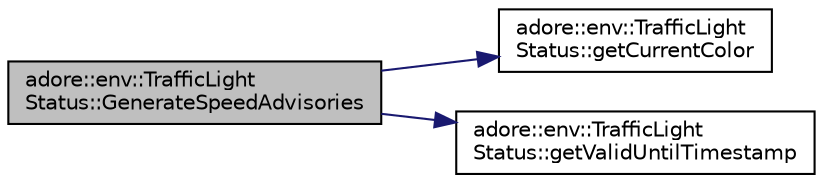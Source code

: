 digraph "adore::env::TrafficLightStatus::GenerateSpeedAdvisories"
{
 // LATEX_PDF_SIZE
  edge [fontname="Helvetica",fontsize="10",labelfontname="Helvetica",labelfontsize="10"];
  node [fontname="Helvetica",fontsize="10",shape=record];
  rankdir="LR";
  Node1 [label="adore::env::TrafficLight\lStatus::GenerateSpeedAdvisories",height=0.2,width=0.4,color="black", fillcolor="grey75", style="filled", fontcolor="black",tooltip=" "];
  Node1 -> Node2 [color="midnightblue",fontsize="10",style="solid",fontname="Helvetica"];
  Node2 [label="adore::env::TrafficLight\lStatus::getCurrentColor",height=0.2,width=0.4,color="black", fillcolor="white", style="filled",URL="$classadore_1_1env_1_1TrafficLightStatus.html#a3074724788ee7191bd58a862ea00e3c7",tooltip=" "];
  Node1 -> Node3 [color="midnightblue",fontsize="10",style="solid",fontname="Helvetica"];
  Node3 [label="adore::env::TrafficLight\lStatus::getValidUntilTimestamp",height=0.2,width=0.4,color="black", fillcolor="white", style="filled",URL="$classadore_1_1env_1_1TrafficLightStatus.html#a5a02e7ca41d582b195b62b0c8ca070ea",tooltip=" "];
}
